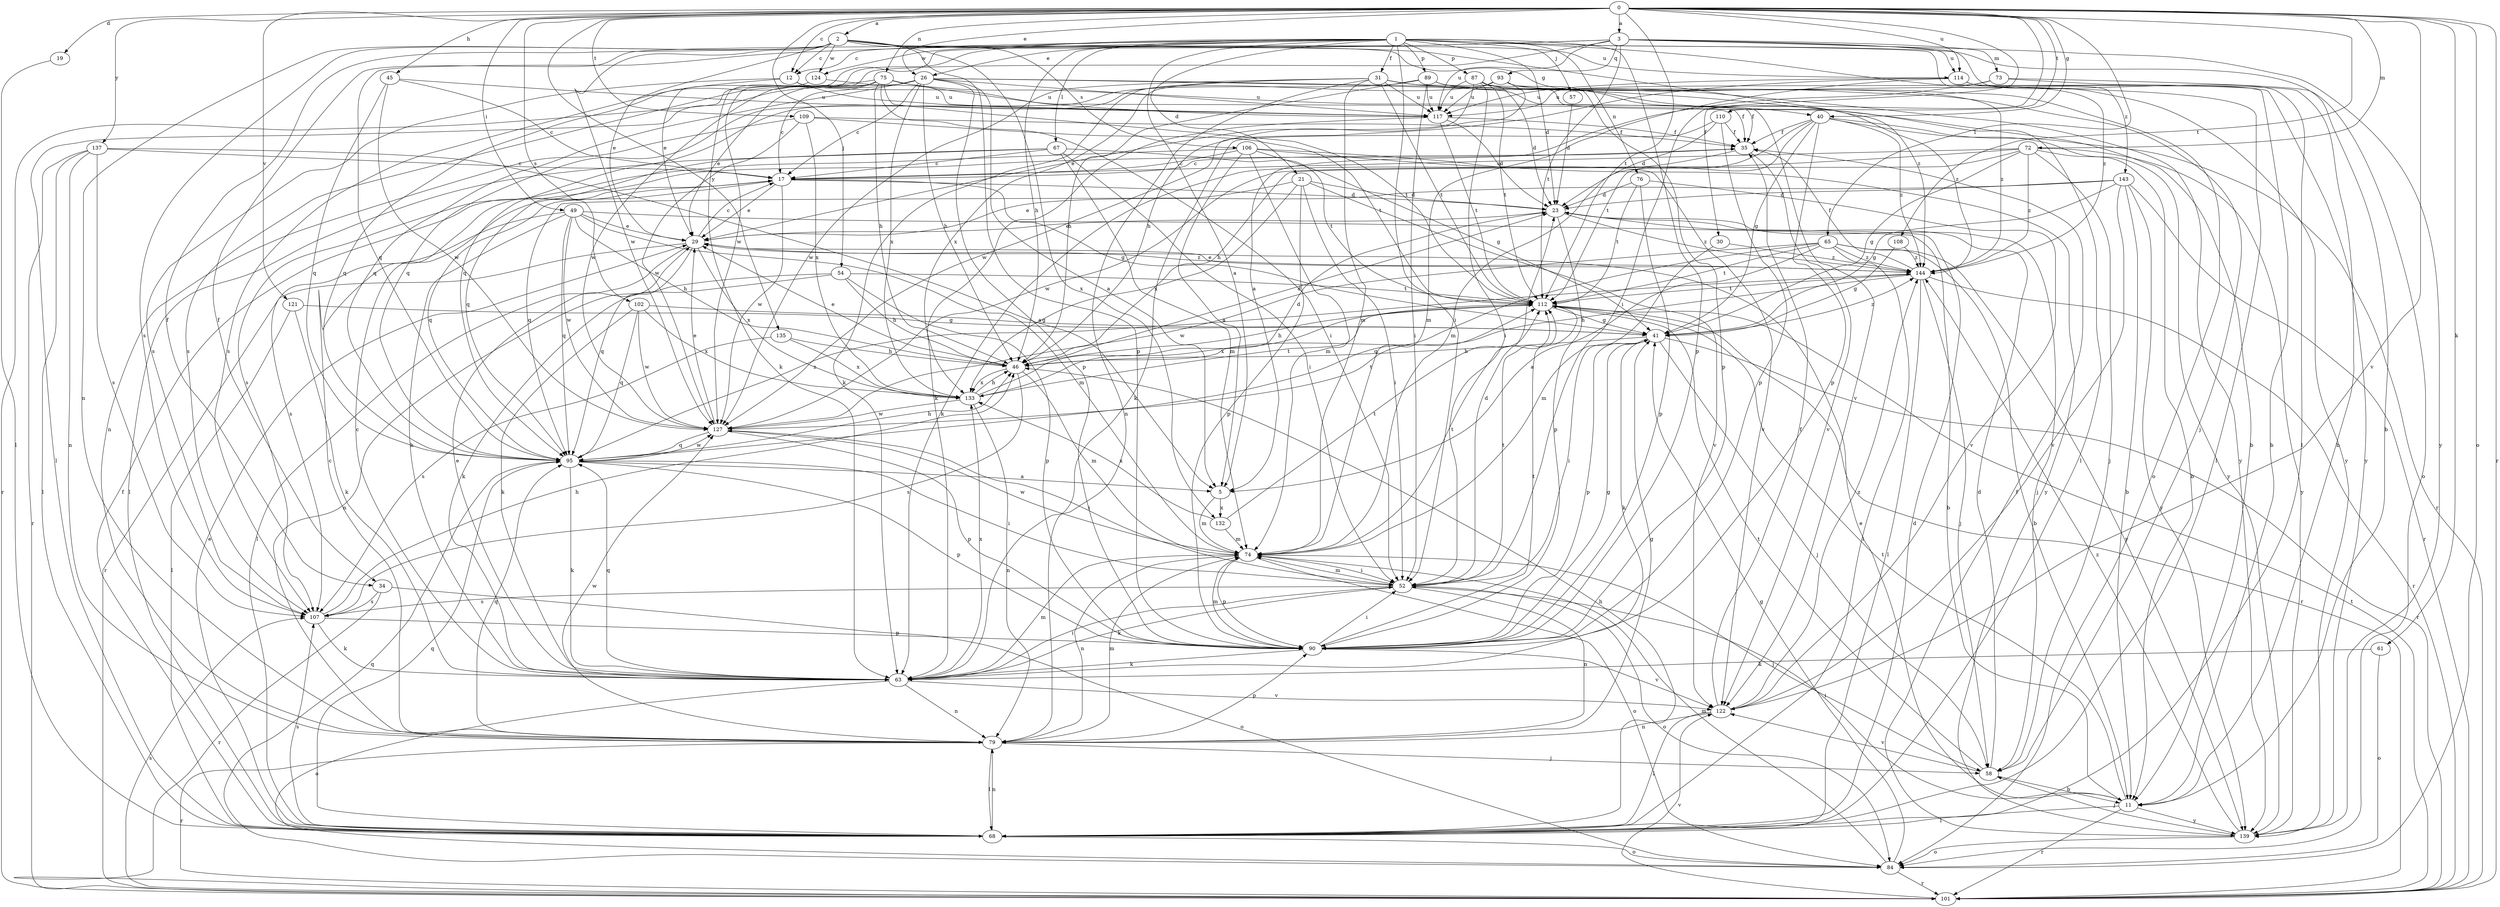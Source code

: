 strict digraph  {
0;
1;
2;
3;
5;
11;
12;
17;
19;
21;
23;
26;
29;
30;
31;
34;
35;
40;
41;
45;
46;
49;
52;
54;
57;
58;
61;
63;
65;
67;
68;
72;
73;
74;
75;
76;
79;
84;
87;
89;
90;
93;
95;
101;
102;
106;
107;
108;
109;
110;
112;
114;
117;
121;
122;
124;
127;
132;
133;
135;
137;
139;
143;
144;
0 -> 2  [label=a];
0 -> 3  [label=a];
0 -> 12  [label=c];
0 -> 19  [label=d];
0 -> 26  [label=e];
0 -> 30  [label=f];
0 -> 40  [label=g];
0 -> 45  [label=h];
0 -> 49  [label=i];
0 -> 52  [label=i];
0 -> 54  [label=j];
0 -> 61  [label=k];
0 -> 65  [label=l];
0 -> 72  [label=m];
0 -> 75  [label=n];
0 -> 84  [label=o];
0 -> 101  [label=r];
0 -> 102  [label=s];
0 -> 108  [label=t];
0 -> 109  [label=t];
0 -> 110  [label=t];
0 -> 112  [label=t];
0 -> 114  [label=u];
0 -> 121  [label=v];
0 -> 122  [label=v];
0 -> 135  [label=y];
0 -> 137  [label=y];
1 -> 5  [label=a];
1 -> 11  [label=b];
1 -> 12  [label=c];
1 -> 21  [label=d];
1 -> 23  [label=d];
1 -> 26  [label=e];
1 -> 29  [label=e];
1 -> 31  [label=f];
1 -> 46  [label=h];
1 -> 52  [label=i];
1 -> 57  [label=j];
1 -> 63  [label=k];
1 -> 67  [label=l];
1 -> 76  [label=n];
1 -> 87  [label=p];
1 -> 89  [label=p];
1 -> 90  [label=p];
1 -> 124  [label=w];
1 -> 143  [label=z];
1 -> 144  [label=z];
2 -> 12  [label=c];
2 -> 29  [label=e];
2 -> 34  [label=f];
2 -> 40  [label=g];
2 -> 79  [label=n];
2 -> 90  [label=p];
2 -> 106  [label=s];
2 -> 107  [label=s];
2 -> 114  [label=u];
2 -> 124  [label=w];
2 -> 127  [label=w];
2 -> 132  [label=x];
2 -> 144  [label=z];
3 -> 34  [label=f];
3 -> 68  [label=l];
3 -> 73  [label=m];
3 -> 93  [label=q];
3 -> 95  [label=q];
3 -> 112  [label=t];
3 -> 114  [label=u];
3 -> 117  [label=u];
3 -> 127  [label=w];
3 -> 139  [label=y];
5 -> 74  [label=m];
5 -> 132  [label=x];
11 -> 29  [label=e];
11 -> 52  [label=i];
11 -> 68  [label=l];
11 -> 101  [label=r];
11 -> 112  [label=t];
11 -> 139  [label=y];
12 -> 35  [label=f];
12 -> 95  [label=q];
12 -> 107  [label=s];
12 -> 117  [label=u];
17 -> 23  [label=d];
17 -> 29  [label=e];
17 -> 41  [label=g];
17 -> 95  [label=q];
17 -> 127  [label=w];
19 -> 68  [label=l];
21 -> 23  [label=d];
21 -> 52  [label=i];
21 -> 90  [label=p];
21 -> 95  [label=q];
21 -> 122  [label=v];
21 -> 133  [label=x];
23 -> 29  [label=e];
23 -> 58  [label=j];
23 -> 90  [label=p];
23 -> 144  [label=z];
26 -> 5  [label=a];
26 -> 11  [label=b];
26 -> 17  [label=c];
26 -> 46  [label=h];
26 -> 68  [label=l];
26 -> 90  [label=p];
26 -> 95  [label=q];
26 -> 101  [label=r];
26 -> 117  [label=u];
26 -> 122  [label=v];
26 -> 133  [label=x];
29 -> 17  [label=c];
29 -> 68  [label=l];
29 -> 95  [label=q];
29 -> 101  [label=r];
29 -> 133  [label=x];
29 -> 144  [label=z];
30 -> 74  [label=m];
30 -> 144  [label=z];
31 -> 58  [label=j];
31 -> 63  [label=k];
31 -> 68  [label=l];
31 -> 74  [label=m];
31 -> 79  [label=n];
31 -> 112  [label=t];
31 -> 117  [label=u];
31 -> 127  [label=w];
31 -> 133  [label=x];
31 -> 139  [label=y];
34 -> 84  [label=o];
34 -> 101  [label=r];
34 -> 107  [label=s];
35 -> 17  [label=c];
35 -> 63  [label=k];
35 -> 122  [label=v];
40 -> 35  [label=f];
40 -> 41  [label=g];
40 -> 74  [label=m];
40 -> 90  [label=p];
40 -> 101  [label=r];
40 -> 112  [label=t];
40 -> 139  [label=y];
40 -> 144  [label=z];
41 -> 46  [label=h];
41 -> 52  [label=i];
41 -> 58  [label=j];
41 -> 63  [label=k];
41 -> 90  [label=p];
41 -> 101  [label=r];
41 -> 144  [label=z];
45 -> 17  [label=c];
45 -> 95  [label=q];
45 -> 117  [label=u];
45 -> 127  [label=w];
46 -> 23  [label=d];
46 -> 29  [label=e];
46 -> 74  [label=m];
46 -> 107  [label=s];
46 -> 133  [label=x];
49 -> 11  [label=b];
49 -> 29  [label=e];
49 -> 46  [label=h];
49 -> 63  [label=k];
49 -> 74  [label=m];
49 -> 95  [label=q];
49 -> 107  [label=s];
49 -> 127  [label=w];
52 -> 23  [label=d];
52 -> 63  [label=k];
52 -> 74  [label=m];
52 -> 79  [label=n];
52 -> 84  [label=o];
52 -> 107  [label=s];
52 -> 112  [label=t];
54 -> 46  [label=h];
54 -> 63  [label=k];
54 -> 79  [label=n];
54 -> 90  [label=p];
54 -> 112  [label=t];
57 -> 23  [label=d];
58 -> 11  [label=b];
58 -> 23  [label=d];
58 -> 112  [label=t];
58 -> 122  [label=v];
61 -> 63  [label=k];
61 -> 84  [label=o];
63 -> 17  [label=c];
63 -> 29  [label=e];
63 -> 52  [label=i];
63 -> 74  [label=m];
63 -> 79  [label=n];
63 -> 84  [label=o];
63 -> 95  [label=q];
63 -> 122  [label=v];
63 -> 133  [label=x];
65 -> 5  [label=a];
65 -> 11  [label=b];
65 -> 68  [label=l];
65 -> 95  [label=q];
65 -> 112  [label=t];
65 -> 127  [label=w];
65 -> 139  [label=y];
65 -> 144  [label=z];
67 -> 17  [label=c];
67 -> 52  [label=i];
67 -> 68  [label=l];
67 -> 74  [label=m];
67 -> 95  [label=q];
67 -> 112  [label=t];
68 -> 23  [label=d];
68 -> 29  [label=e];
68 -> 35  [label=f];
68 -> 46  [label=h];
68 -> 79  [label=n];
68 -> 84  [label=o];
68 -> 95  [label=q];
68 -> 107  [label=s];
72 -> 11  [label=b];
72 -> 17  [label=c];
72 -> 41  [label=g];
72 -> 46  [label=h];
72 -> 58  [label=j];
72 -> 127  [label=w];
72 -> 139  [label=y];
72 -> 144  [label=z];
73 -> 5  [label=a];
73 -> 11  [label=b];
73 -> 84  [label=o];
73 -> 117  [label=u];
74 -> 52  [label=i];
74 -> 58  [label=j];
74 -> 79  [label=n];
74 -> 84  [label=o];
74 -> 90  [label=p];
74 -> 112  [label=t];
74 -> 127  [label=w];
75 -> 17  [label=c];
75 -> 29  [label=e];
75 -> 35  [label=f];
75 -> 46  [label=h];
75 -> 52  [label=i];
75 -> 107  [label=s];
75 -> 112  [label=t];
75 -> 117  [label=u];
75 -> 127  [label=w];
76 -> 23  [label=d];
76 -> 90  [label=p];
76 -> 112  [label=t];
76 -> 122  [label=v];
79 -> 17  [label=c];
79 -> 41  [label=g];
79 -> 58  [label=j];
79 -> 68  [label=l];
79 -> 74  [label=m];
79 -> 90  [label=p];
79 -> 95  [label=q];
79 -> 101  [label=r];
79 -> 127  [label=w];
84 -> 41  [label=g];
84 -> 74  [label=m];
84 -> 95  [label=q];
84 -> 101  [label=r];
87 -> 23  [label=d];
87 -> 29  [label=e];
87 -> 52  [label=i];
87 -> 112  [label=t];
87 -> 117  [label=u];
87 -> 144  [label=z];
89 -> 46  [label=h];
89 -> 52  [label=i];
89 -> 84  [label=o];
89 -> 95  [label=q];
89 -> 117  [label=u];
89 -> 144  [label=z];
90 -> 41  [label=g];
90 -> 52  [label=i];
90 -> 63  [label=k];
90 -> 74  [label=m];
90 -> 112  [label=t];
90 -> 122  [label=v];
93 -> 46  [label=h];
93 -> 90  [label=p];
93 -> 95  [label=q];
93 -> 117  [label=u];
93 -> 139  [label=y];
95 -> 5  [label=a];
95 -> 46  [label=h];
95 -> 52  [label=i];
95 -> 63  [label=k];
95 -> 90  [label=p];
95 -> 127  [label=w];
95 -> 144  [label=z];
101 -> 107  [label=s];
101 -> 112  [label=t];
101 -> 122  [label=v];
102 -> 41  [label=g];
102 -> 63  [label=k];
102 -> 95  [label=q];
102 -> 127  [label=w];
102 -> 133  [label=x];
106 -> 5  [label=a];
106 -> 17  [label=c];
106 -> 41  [label=g];
106 -> 74  [label=m];
106 -> 107  [label=s];
106 -> 122  [label=v];
106 -> 139  [label=y];
107 -> 46  [label=h];
107 -> 63  [label=k];
107 -> 90  [label=p];
108 -> 41  [label=g];
108 -> 144  [label=z];
109 -> 35  [label=f];
109 -> 79  [label=n];
109 -> 112  [label=t];
109 -> 127  [label=w];
109 -> 133  [label=x];
110 -> 23  [label=d];
110 -> 35  [label=f];
110 -> 63  [label=k];
110 -> 90  [label=p];
112 -> 41  [label=g];
112 -> 46  [label=h];
112 -> 101  [label=r];
112 -> 133  [label=x];
114 -> 11  [label=b];
114 -> 68  [label=l];
114 -> 74  [label=m];
114 -> 117  [label=u];
114 -> 127  [label=w];
114 -> 139  [label=y];
117 -> 23  [label=d];
117 -> 35  [label=f];
117 -> 63  [label=k];
117 -> 112  [label=t];
121 -> 41  [label=g];
121 -> 63  [label=k];
121 -> 68  [label=l];
122 -> 35  [label=f];
122 -> 68  [label=l];
122 -> 79  [label=n];
122 -> 144  [label=z];
124 -> 107  [label=s];
124 -> 117  [label=u];
127 -> 29  [label=e];
127 -> 52  [label=i];
127 -> 90  [label=p];
127 -> 95  [label=q];
127 -> 112  [label=t];
132 -> 74  [label=m];
132 -> 112  [label=t];
132 -> 133  [label=x];
133 -> 23  [label=d];
133 -> 46  [label=h];
133 -> 79  [label=n];
133 -> 112  [label=t];
133 -> 127  [label=w];
135 -> 46  [label=h];
135 -> 107  [label=s];
135 -> 133  [label=x];
137 -> 5  [label=a];
137 -> 17  [label=c];
137 -> 68  [label=l];
137 -> 79  [label=n];
137 -> 101  [label=r];
137 -> 107  [label=s];
139 -> 35  [label=f];
139 -> 58  [label=j];
139 -> 84  [label=o];
139 -> 144  [label=z];
143 -> 11  [label=b];
143 -> 23  [label=d];
143 -> 29  [label=e];
143 -> 41  [label=g];
143 -> 101  [label=r];
143 -> 122  [label=v];
143 -> 139  [label=y];
144 -> 29  [label=e];
144 -> 35  [label=f];
144 -> 46  [label=h];
144 -> 58  [label=j];
144 -> 68  [label=l];
144 -> 101  [label=r];
144 -> 112  [label=t];
}
